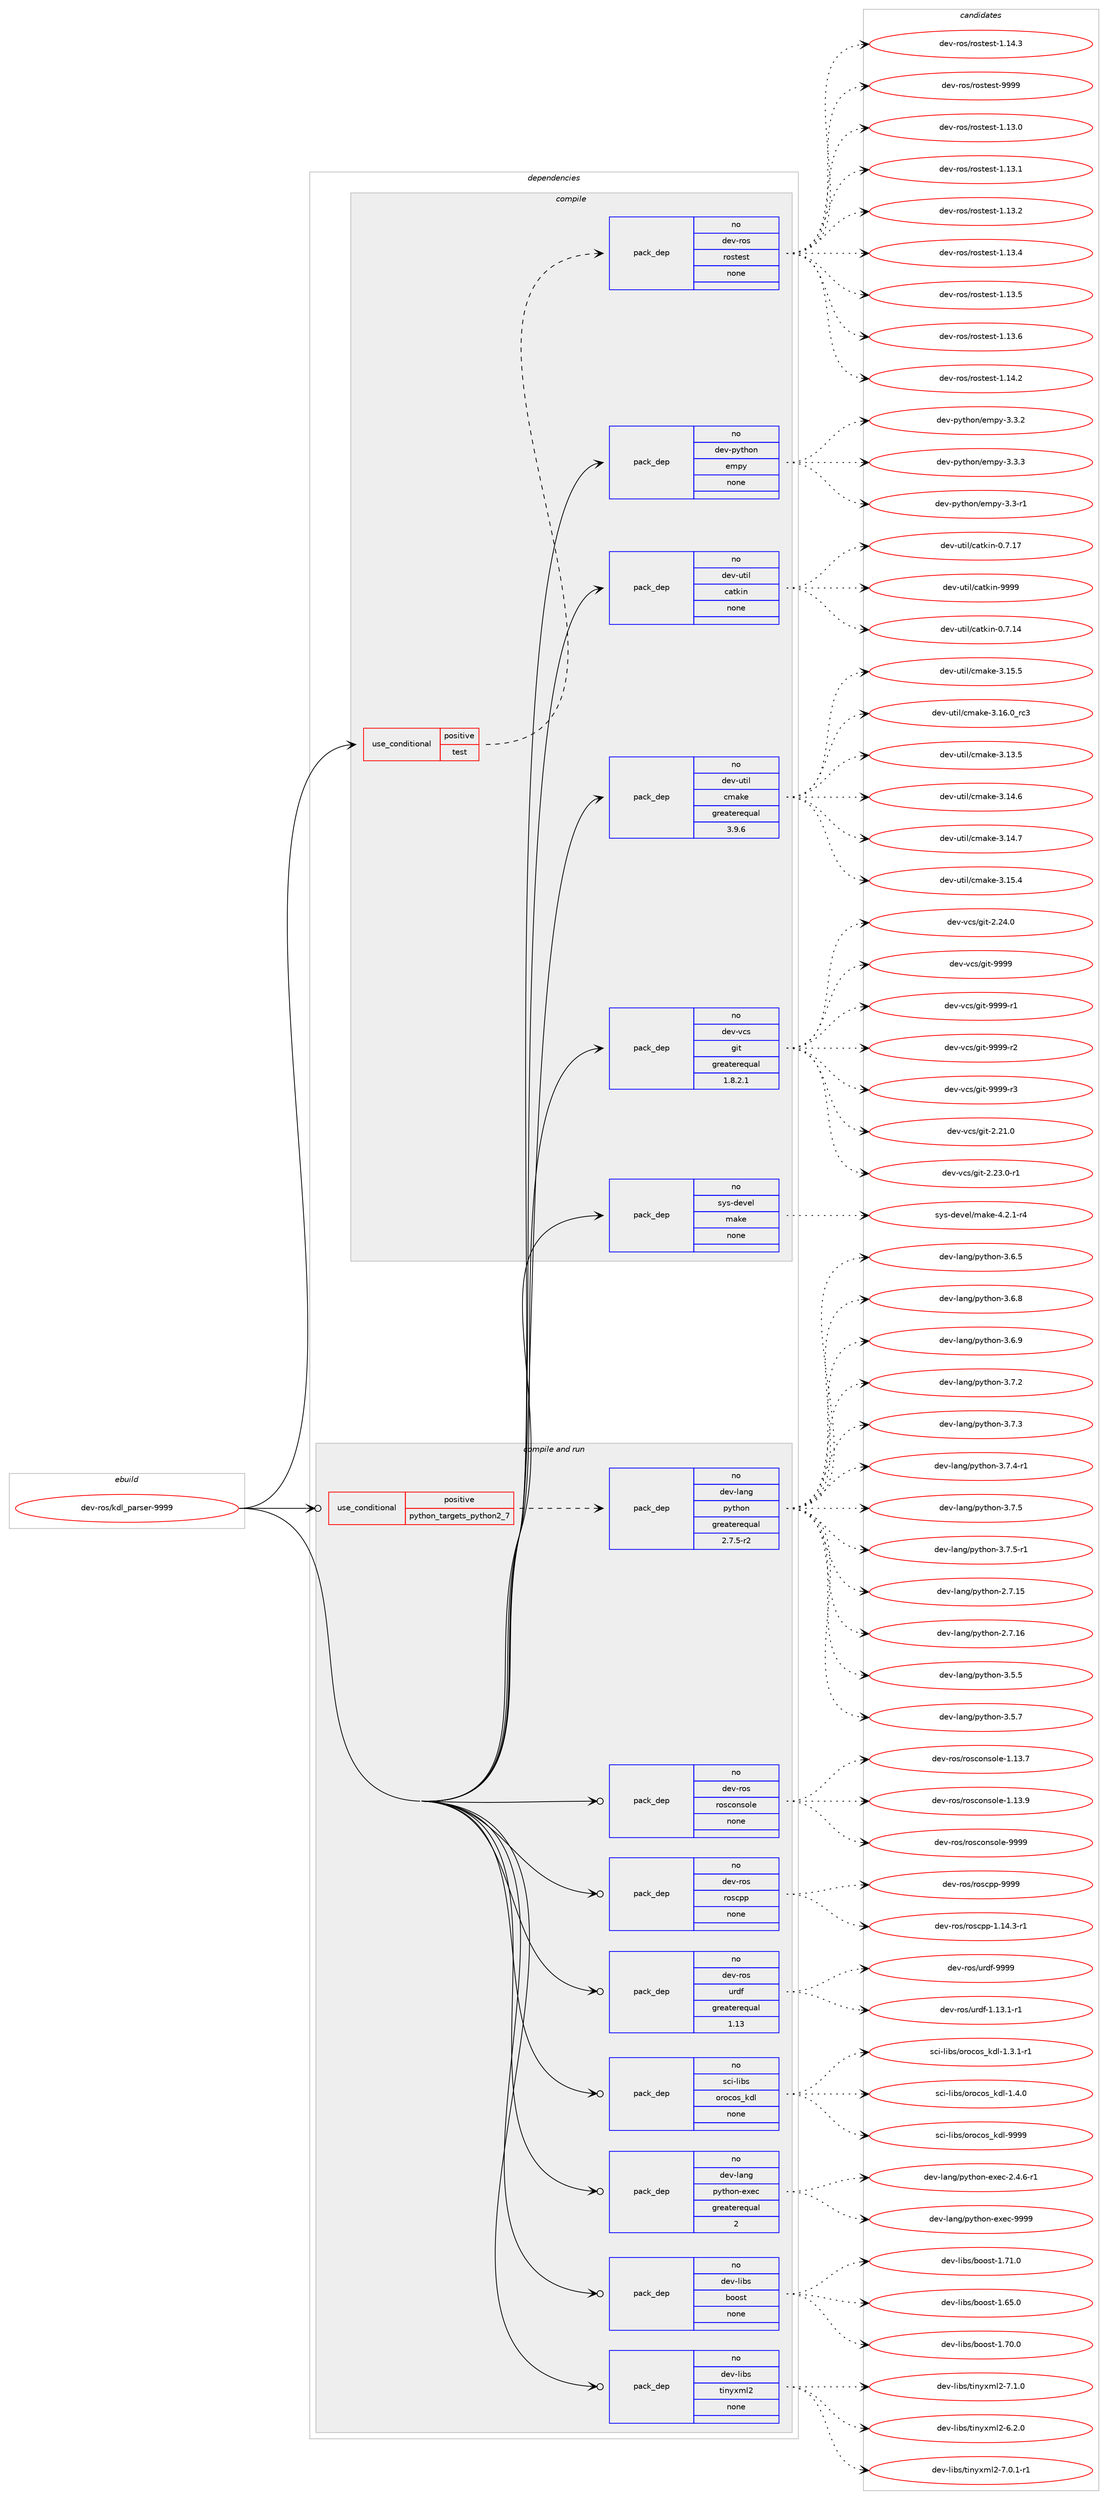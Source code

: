 digraph prolog {

# *************
# Graph options
# *************

newrank=true;
concentrate=true;
compound=true;
graph [rankdir=LR,fontname=Helvetica,fontsize=10,ranksep=1.5];#, ranksep=2.5, nodesep=0.2];
edge  [arrowhead=vee];
node  [fontname=Helvetica,fontsize=10];

# **********
# The ebuild
# **********

subgraph cluster_leftcol {
color=gray;
rank=same;
label=<<i>ebuild</i>>;
id [label="dev-ros/kdl_parser-9999", color=red, width=4, href="../dev-ros/kdl_parser-9999.svg"];
}

# ****************
# The dependencies
# ****************

subgraph cluster_midcol {
color=gray;
label=<<i>dependencies</i>>;
subgraph cluster_compile {
fillcolor="#eeeeee";
style=filled;
label=<<i>compile</i>>;
subgraph cond153648 {
dependency655115 [label=<<TABLE BORDER="0" CELLBORDER="1" CELLSPACING="0" CELLPADDING="4"><TR><TD ROWSPAN="3" CELLPADDING="10">use_conditional</TD></TR><TR><TD>positive</TD></TR><TR><TD>test</TD></TR></TABLE>>, shape=none, color=red];
subgraph pack489561 {
dependency655116 [label=<<TABLE BORDER="0" CELLBORDER="1" CELLSPACING="0" CELLPADDING="4" WIDTH="220"><TR><TD ROWSPAN="6" CELLPADDING="30">pack_dep</TD></TR><TR><TD WIDTH="110">no</TD></TR><TR><TD>dev-ros</TD></TR><TR><TD>rostest</TD></TR><TR><TD>none</TD></TR><TR><TD></TD></TR></TABLE>>, shape=none, color=blue];
}
dependency655115:e -> dependency655116:w [weight=20,style="dashed",arrowhead="vee"];
}
id:e -> dependency655115:w [weight=20,style="solid",arrowhead="vee"];
subgraph pack489562 {
dependency655117 [label=<<TABLE BORDER="0" CELLBORDER="1" CELLSPACING="0" CELLPADDING="4" WIDTH="220"><TR><TD ROWSPAN="6" CELLPADDING="30">pack_dep</TD></TR><TR><TD WIDTH="110">no</TD></TR><TR><TD>dev-python</TD></TR><TR><TD>empy</TD></TR><TR><TD>none</TD></TR><TR><TD></TD></TR></TABLE>>, shape=none, color=blue];
}
id:e -> dependency655117:w [weight=20,style="solid",arrowhead="vee"];
subgraph pack489563 {
dependency655118 [label=<<TABLE BORDER="0" CELLBORDER="1" CELLSPACING="0" CELLPADDING="4" WIDTH="220"><TR><TD ROWSPAN="6" CELLPADDING="30">pack_dep</TD></TR><TR><TD WIDTH="110">no</TD></TR><TR><TD>dev-util</TD></TR><TR><TD>catkin</TD></TR><TR><TD>none</TD></TR><TR><TD></TD></TR></TABLE>>, shape=none, color=blue];
}
id:e -> dependency655118:w [weight=20,style="solid",arrowhead="vee"];
subgraph pack489564 {
dependency655119 [label=<<TABLE BORDER="0" CELLBORDER="1" CELLSPACING="0" CELLPADDING="4" WIDTH="220"><TR><TD ROWSPAN="6" CELLPADDING="30">pack_dep</TD></TR><TR><TD WIDTH="110">no</TD></TR><TR><TD>dev-util</TD></TR><TR><TD>cmake</TD></TR><TR><TD>greaterequal</TD></TR><TR><TD>3.9.6</TD></TR></TABLE>>, shape=none, color=blue];
}
id:e -> dependency655119:w [weight=20,style="solid",arrowhead="vee"];
subgraph pack489565 {
dependency655120 [label=<<TABLE BORDER="0" CELLBORDER="1" CELLSPACING="0" CELLPADDING="4" WIDTH="220"><TR><TD ROWSPAN="6" CELLPADDING="30">pack_dep</TD></TR><TR><TD WIDTH="110">no</TD></TR><TR><TD>dev-vcs</TD></TR><TR><TD>git</TD></TR><TR><TD>greaterequal</TD></TR><TR><TD>1.8.2.1</TD></TR></TABLE>>, shape=none, color=blue];
}
id:e -> dependency655120:w [weight=20,style="solid",arrowhead="vee"];
subgraph pack489566 {
dependency655121 [label=<<TABLE BORDER="0" CELLBORDER="1" CELLSPACING="0" CELLPADDING="4" WIDTH="220"><TR><TD ROWSPAN="6" CELLPADDING="30">pack_dep</TD></TR><TR><TD WIDTH="110">no</TD></TR><TR><TD>sys-devel</TD></TR><TR><TD>make</TD></TR><TR><TD>none</TD></TR><TR><TD></TD></TR></TABLE>>, shape=none, color=blue];
}
id:e -> dependency655121:w [weight=20,style="solid",arrowhead="vee"];
}
subgraph cluster_compileandrun {
fillcolor="#eeeeee";
style=filled;
label=<<i>compile and run</i>>;
subgraph cond153649 {
dependency655122 [label=<<TABLE BORDER="0" CELLBORDER="1" CELLSPACING="0" CELLPADDING="4"><TR><TD ROWSPAN="3" CELLPADDING="10">use_conditional</TD></TR><TR><TD>positive</TD></TR><TR><TD>python_targets_python2_7</TD></TR></TABLE>>, shape=none, color=red];
subgraph pack489567 {
dependency655123 [label=<<TABLE BORDER="0" CELLBORDER="1" CELLSPACING="0" CELLPADDING="4" WIDTH="220"><TR><TD ROWSPAN="6" CELLPADDING="30">pack_dep</TD></TR><TR><TD WIDTH="110">no</TD></TR><TR><TD>dev-lang</TD></TR><TR><TD>python</TD></TR><TR><TD>greaterequal</TD></TR><TR><TD>2.7.5-r2</TD></TR></TABLE>>, shape=none, color=blue];
}
dependency655122:e -> dependency655123:w [weight=20,style="dashed",arrowhead="vee"];
}
id:e -> dependency655122:w [weight=20,style="solid",arrowhead="odotvee"];
subgraph pack489568 {
dependency655124 [label=<<TABLE BORDER="0" CELLBORDER="1" CELLSPACING="0" CELLPADDING="4" WIDTH="220"><TR><TD ROWSPAN="6" CELLPADDING="30">pack_dep</TD></TR><TR><TD WIDTH="110">no</TD></TR><TR><TD>dev-lang</TD></TR><TR><TD>python-exec</TD></TR><TR><TD>greaterequal</TD></TR><TR><TD>2</TD></TR></TABLE>>, shape=none, color=blue];
}
id:e -> dependency655124:w [weight=20,style="solid",arrowhead="odotvee"];
subgraph pack489569 {
dependency655125 [label=<<TABLE BORDER="0" CELLBORDER="1" CELLSPACING="0" CELLPADDING="4" WIDTH="220"><TR><TD ROWSPAN="6" CELLPADDING="30">pack_dep</TD></TR><TR><TD WIDTH="110">no</TD></TR><TR><TD>dev-libs</TD></TR><TR><TD>boost</TD></TR><TR><TD>none</TD></TR><TR><TD></TD></TR></TABLE>>, shape=none, color=blue];
}
id:e -> dependency655125:w [weight=20,style="solid",arrowhead="odotvee"];
subgraph pack489570 {
dependency655126 [label=<<TABLE BORDER="0" CELLBORDER="1" CELLSPACING="0" CELLPADDING="4" WIDTH="220"><TR><TD ROWSPAN="6" CELLPADDING="30">pack_dep</TD></TR><TR><TD WIDTH="110">no</TD></TR><TR><TD>dev-libs</TD></TR><TR><TD>tinyxml2</TD></TR><TR><TD>none</TD></TR><TR><TD></TD></TR></TABLE>>, shape=none, color=blue];
}
id:e -> dependency655126:w [weight=20,style="solid",arrowhead="odotvee"];
subgraph pack489571 {
dependency655127 [label=<<TABLE BORDER="0" CELLBORDER="1" CELLSPACING="0" CELLPADDING="4" WIDTH="220"><TR><TD ROWSPAN="6" CELLPADDING="30">pack_dep</TD></TR><TR><TD WIDTH="110">no</TD></TR><TR><TD>dev-ros</TD></TR><TR><TD>rosconsole</TD></TR><TR><TD>none</TD></TR><TR><TD></TD></TR></TABLE>>, shape=none, color=blue];
}
id:e -> dependency655127:w [weight=20,style="solid",arrowhead="odotvee"];
subgraph pack489572 {
dependency655128 [label=<<TABLE BORDER="0" CELLBORDER="1" CELLSPACING="0" CELLPADDING="4" WIDTH="220"><TR><TD ROWSPAN="6" CELLPADDING="30">pack_dep</TD></TR><TR><TD WIDTH="110">no</TD></TR><TR><TD>dev-ros</TD></TR><TR><TD>roscpp</TD></TR><TR><TD>none</TD></TR><TR><TD></TD></TR></TABLE>>, shape=none, color=blue];
}
id:e -> dependency655128:w [weight=20,style="solid",arrowhead="odotvee"];
subgraph pack489573 {
dependency655129 [label=<<TABLE BORDER="0" CELLBORDER="1" CELLSPACING="0" CELLPADDING="4" WIDTH="220"><TR><TD ROWSPAN="6" CELLPADDING="30">pack_dep</TD></TR><TR><TD WIDTH="110">no</TD></TR><TR><TD>dev-ros</TD></TR><TR><TD>urdf</TD></TR><TR><TD>greaterequal</TD></TR><TR><TD>1.13</TD></TR></TABLE>>, shape=none, color=blue];
}
id:e -> dependency655129:w [weight=20,style="solid",arrowhead="odotvee"];
subgraph pack489574 {
dependency655130 [label=<<TABLE BORDER="0" CELLBORDER="1" CELLSPACING="0" CELLPADDING="4" WIDTH="220"><TR><TD ROWSPAN="6" CELLPADDING="30">pack_dep</TD></TR><TR><TD WIDTH="110">no</TD></TR><TR><TD>sci-libs</TD></TR><TR><TD>orocos_kdl</TD></TR><TR><TD>none</TD></TR><TR><TD></TD></TR></TABLE>>, shape=none, color=blue];
}
id:e -> dependency655130:w [weight=20,style="solid",arrowhead="odotvee"];
}
subgraph cluster_run {
fillcolor="#eeeeee";
style=filled;
label=<<i>run</i>>;
}
}

# **************
# The candidates
# **************

subgraph cluster_choices {
rank=same;
color=gray;
label=<<i>candidates</i>>;

subgraph choice489561 {
color=black;
nodesep=1;
choice100101118451141111154711411111511610111511645494649514648 [label="dev-ros/rostest-1.13.0", color=red, width=4,href="../dev-ros/rostest-1.13.0.svg"];
choice100101118451141111154711411111511610111511645494649514649 [label="dev-ros/rostest-1.13.1", color=red, width=4,href="../dev-ros/rostest-1.13.1.svg"];
choice100101118451141111154711411111511610111511645494649514650 [label="dev-ros/rostest-1.13.2", color=red, width=4,href="../dev-ros/rostest-1.13.2.svg"];
choice100101118451141111154711411111511610111511645494649514652 [label="dev-ros/rostest-1.13.4", color=red, width=4,href="../dev-ros/rostest-1.13.4.svg"];
choice100101118451141111154711411111511610111511645494649514653 [label="dev-ros/rostest-1.13.5", color=red, width=4,href="../dev-ros/rostest-1.13.5.svg"];
choice100101118451141111154711411111511610111511645494649514654 [label="dev-ros/rostest-1.13.6", color=red, width=4,href="../dev-ros/rostest-1.13.6.svg"];
choice100101118451141111154711411111511610111511645494649524650 [label="dev-ros/rostest-1.14.2", color=red, width=4,href="../dev-ros/rostest-1.14.2.svg"];
choice100101118451141111154711411111511610111511645494649524651 [label="dev-ros/rostest-1.14.3", color=red, width=4,href="../dev-ros/rostest-1.14.3.svg"];
choice10010111845114111115471141111151161011151164557575757 [label="dev-ros/rostest-9999", color=red, width=4,href="../dev-ros/rostest-9999.svg"];
dependency655116:e -> choice100101118451141111154711411111511610111511645494649514648:w [style=dotted,weight="100"];
dependency655116:e -> choice100101118451141111154711411111511610111511645494649514649:w [style=dotted,weight="100"];
dependency655116:e -> choice100101118451141111154711411111511610111511645494649514650:w [style=dotted,weight="100"];
dependency655116:e -> choice100101118451141111154711411111511610111511645494649514652:w [style=dotted,weight="100"];
dependency655116:e -> choice100101118451141111154711411111511610111511645494649514653:w [style=dotted,weight="100"];
dependency655116:e -> choice100101118451141111154711411111511610111511645494649514654:w [style=dotted,weight="100"];
dependency655116:e -> choice100101118451141111154711411111511610111511645494649524650:w [style=dotted,weight="100"];
dependency655116:e -> choice100101118451141111154711411111511610111511645494649524651:w [style=dotted,weight="100"];
dependency655116:e -> choice10010111845114111115471141111151161011151164557575757:w [style=dotted,weight="100"];
}
subgraph choice489562 {
color=black;
nodesep=1;
choice1001011184511212111610411111047101109112121455146514511449 [label="dev-python/empy-3.3-r1", color=red, width=4,href="../dev-python/empy-3.3-r1.svg"];
choice1001011184511212111610411111047101109112121455146514650 [label="dev-python/empy-3.3.2", color=red, width=4,href="../dev-python/empy-3.3.2.svg"];
choice1001011184511212111610411111047101109112121455146514651 [label="dev-python/empy-3.3.3", color=red, width=4,href="../dev-python/empy-3.3.3.svg"];
dependency655117:e -> choice1001011184511212111610411111047101109112121455146514511449:w [style=dotted,weight="100"];
dependency655117:e -> choice1001011184511212111610411111047101109112121455146514650:w [style=dotted,weight="100"];
dependency655117:e -> choice1001011184511212111610411111047101109112121455146514651:w [style=dotted,weight="100"];
}
subgraph choice489563 {
color=black;
nodesep=1;
choice1001011184511711610510847999711610710511045484655464952 [label="dev-util/catkin-0.7.14", color=red, width=4,href="../dev-util/catkin-0.7.14.svg"];
choice1001011184511711610510847999711610710511045484655464955 [label="dev-util/catkin-0.7.17", color=red, width=4,href="../dev-util/catkin-0.7.17.svg"];
choice100101118451171161051084799971161071051104557575757 [label="dev-util/catkin-9999", color=red, width=4,href="../dev-util/catkin-9999.svg"];
dependency655118:e -> choice1001011184511711610510847999711610710511045484655464952:w [style=dotted,weight="100"];
dependency655118:e -> choice1001011184511711610510847999711610710511045484655464955:w [style=dotted,weight="100"];
dependency655118:e -> choice100101118451171161051084799971161071051104557575757:w [style=dotted,weight="100"];
}
subgraph choice489564 {
color=black;
nodesep=1;
choice1001011184511711610510847991099710710145514649514653 [label="dev-util/cmake-3.13.5", color=red, width=4,href="../dev-util/cmake-3.13.5.svg"];
choice1001011184511711610510847991099710710145514649524654 [label="dev-util/cmake-3.14.6", color=red, width=4,href="../dev-util/cmake-3.14.6.svg"];
choice1001011184511711610510847991099710710145514649524655 [label="dev-util/cmake-3.14.7", color=red, width=4,href="../dev-util/cmake-3.14.7.svg"];
choice1001011184511711610510847991099710710145514649534652 [label="dev-util/cmake-3.15.4", color=red, width=4,href="../dev-util/cmake-3.15.4.svg"];
choice1001011184511711610510847991099710710145514649534653 [label="dev-util/cmake-3.15.5", color=red, width=4,href="../dev-util/cmake-3.15.5.svg"];
choice1001011184511711610510847991099710710145514649544648951149951 [label="dev-util/cmake-3.16.0_rc3", color=red, width=4,href="../dev-util/cmake-3.16.0_rc3.svg"];
dependency655119:e -> choice1001011184511711610510847991099710710145514649514653:w [style=dotted,weight="100"];
dependency655119:e -> choice1001011184511711610510847991099710710145514649524654:w [style=dotted,weight="100"];
dependency655119:e -> choice1001011184511711610510847991099710710145514649524655:w [style=dotted,weight="100"];
dependency655119:e -> choice1001011184511711610510847991099710710145514649534652:w [style=dotted,weight="100"];
dependency655119:e -> choice1001011184511711610510847991099710710145514649534653:w [style=dotted,weight="100"];
dependency655119:e -> choice1001011184511711610510847991099710710145514649544648951149951:w [style=dotted,weight="100"];
}
subgraph choice489565 {
color=black;
nodesep=1;
choice10010111845118991154710310511645504650494648 [label="dev-vcs/git-2.21.0", color=red, width=4,href="../dev-vcs/git-2.21.0.svg"];
choice100101118451189911547103105116455046505146484511449 [label="dev-vcs/git-2.23.0-r1", color=red, width=4,href="../dev-vcs/git-2.23.0-r1.svg"];
choice10010111845118991154710310511645504650524648 [label="dev-vcs/git-2.24.0", color=red, width=4,href="../dev-vcs/git-2.24.0.svg"];
choice1001011184511899115471031051164557575757 [label="dev-vcs/git-9999", color=red, width=4,href="../dev-vcs/git-9999.svg"];
choice10010111845118991154710310511645575757574511449 [label="dev-vcs/git-9999-r1", color=red, width=4,href="../dev-vcs/git-9999-r1.svg"];
choice10010111845118991154710310511645575757574511450 [label="dev-vcs/git-9999-r2", color=red, width=4,href="../dev-vcs/git-9999-r2.svg"];
choice10010111845118991154710310511645575757574511451 [label="dev-vcs/git-9999-r3", color=red, width=4,href="../dev-vcs/git-9999-r3.svg"];
dependency655120:e -> choice10010111845118991154710310511645504650494648:w [style=dotted,weight="100"];
dependency655120:e -> choice100101118451189911547103105116455046505146484511449:w [style=dotted,weight="100"];
dependency655120:e -> choice10010111845118991154710310511645504650524648:w [style=dotted,weight="100"];
dependency655120:e -> choice1001011184511899115471031051164557575757:w [style=dotted,weight="100"];
dependency655120:e -> choice10010111845118991154710310511645575757574511449:w [style=dotted,weight="100"];
dependency655120:e -> choice10010111845118991154710310511645575757574511450:w [style=dotted,weight="100"];
dependency655120:e -> choice10010111845118991154710310511645575757574511451:w [style=dotted,weight="100"];
}
subgraph choice489566 {
color=black;
nodesep=1;
choice1151211154510010111810110847109971071014552465046494511452 [label="sys-devel/make-4.2.1-r4", color=red, width=4,href="../sys-devel/make-4.2.1-r4.svg"];
dependency655121:e -> choice1151211154510010111810110847109971071014552465046494511452:w [style=dotted,weight="100"];
}
subgraph choice489567 {
color=black;
nodesep=1;
choice10010111845108971101034711212111610411111045504655464953 [label="dev-lang/python-2.7.15", color=red, width=4,href="../dev-lang/python-2.7.15.svg"];
choice10010111845108971101034711212111610411111045504655464954 [label="dev-lang/python-2.7.16", color=red, width=4,href="../dev-lang/python-2.7.16.svg"];
choice100101118451089711010347112121116104111110455146534653 [label="dev-lang/python-3.5.5", color=red, width=4,href="../dev-lang/python-3.5.5.svg"];
choice100101118451089711010347112121116104111110455146534655 [label="dev-lang/python-3.5.7", color=red, width=4,href="../dev-lang/python-3.5.7.svg"];
choice100101118451089711010347112121116104111110455146544653 [label="dev-lang/python-3.6.5", color=red, width=4,href="../dev-lang/python-3.6.5.svg"];
choice100101118451089711010347112121116104111110455146544656 [label="dev-lang/python-3.6.8", color=red, width=4,href="../dev-lang/python-3.6.8.svg"];
choice100101118451089711010347112121116104111110455146544657 [label="dev-lang/python-3.6.9", color=red, width=4,href="../dev-lang/python-3.6.9.svg"];
choice100101118451089711010347112121116104111110455146554650 [label="dev-lang/python-3.7.2", color=red, width=4,href="../dev-lang/python-3.7.2.svg"];
choice100101118451089711010347112121116104111110455146554651 [label="dev-lang/python-3.7.3", color=red, width=4,href="../dev-lang/python-3.7.3.svg"];
choice1001011184510897110103471121211161041111104551465546524511449 [label="dev-lang/python-3.7.4-r1", color=red, width=4,href="../dev-lang/python-3.7.4-r1.svg"];
choice100101118451089711010347112121116104111110455146554653 [label="dev-lang/python-3.7.5", color=red, width=4,href="../dev-lang/python-3.7.5.svg"];
choice1001011184510897110103471121211161041111104551465546534511449 [label="dev-lang/python-3.7.5-r1", color=red, width=4,href="../dev-lang/python-3.7.5-r1.svg"];
dependency655123:e -> choice10010111845108971101034711212111610411111045504655464953:w [style=dotted,weight="100"];
dependency655123:e -> choice10010111845108971101034711212111610411111045504655464954:w [style=dotted,weight="100"];
dependency655123:e -> choice100101118451089711010347112121116104111110455146534653:w [style=dotted,weight="100"];
dependency655123:e -> choice100101118451089711010347112121116104111110455146534655:w [style=dotted,weight="100"];
dependency655123:e -> choice100101118451089711010347112121116104111110455146544653:w [style=dotted,weight="100"];
dependency655123:e -> choice100101118451089711010347112121116104111110455146544656:w [style=dotted,weight="100"];
dependency655123:e -> choice100101118451089711010347112121116104111110455146544657:w [style=dotted,weight="100"];
dependency655123:e -> choice100101118451089711010347112121116104111110455146554650:w [style=dotted,weight="100"];
dependency655123:e -> choice100101118451089711010347112121116104111110455146554651:w [style=dotted,weight="100"];
dependency655123:e -> choice1001011184510897110103471121211161041111104551465546524511449:w [style=dotted,weight="100"];
dependency655123:e -> choice100101118451089711010347112121116104111110455146554653:w [style=dotted,weight="100"];
dependency655123:e -> choice1001011184510897110103471121211161041111104551465546534511449:w [style=dotted,weight="100"];
}
subgraph choice489568 {
color=black;
nodesep=1;
choice10010111845108971101034711212111610411111045101120101994550465246544511449 [label="dev-lang/python-exec-2.4.6-r1", color=red, width=4,href="../dev-lang/python-exec-2.4.6-r1.svg"];
choice10010111845108971101034711212111610411111045101120101994557575757 [label="dev-lang/python-exec-9999", color=red, width=4,href="../dev-lang/python-exec-9999.svg"];
dependency655124:e -> choice10010111845108971101034711212111610411111045101120101994550465246544511449:w [style=dotted,weight="100"];
dependency655124:e -> choice10010111845108971101034711212111610411111045101120101994557575757:w [style=dotted,weight="100"];
}
subgraph choice489569 {
color=black;
nodesep=1;
choice1001011184510810598115479811111111511645494654534648 [label="dev-libs/boost-1.65.0", color=red, width=4,href="../dev-libs/boost-1.65.0.svg"];
choice1001011184510810598115479811111111511645494655484648 [label="dev-libs/boost-1.70.0", color=red, width=4,href="../dev-libs/boost-1.70.0.svg"];
choice1001011184510810598115479811111111511645494655494648 [label="dev-libs/boost-1.71.0", color=red, width=4,href="../dev-libs/boost-1.71.0.svg"];
dependency655125:e -> choice1001011184510810598115479811111111511645494654534648:w [style=dotted,weight="100"];
dependency655125:e -> choice1001011184510810598115479811111111511645494655484648:w [style=dotted,weight="100"];
dependency655125:e -> choice1001011184510810598115479811111111511645494655494648:w [style=dotted,weight="100"];
}
subgraph choice489570 {
color=black;
nodesep=1;
choice10010111845108105981154711610511012112010910850455446504648 [label="dev-libs/tinyxml2-6.2.0", color=red, width=4,href="../dev-libs/tinyxml2-6.2.0.svg"];
choice100101118451081059811547116105110121120109108504555464846494511449 [label="dev-libs/tinyxml2-7.0.1-r1", color=red, width=4,href="../dev-libs/tinyxml2-7.0.1-r1.svg"];
choice10010111845108105981154711610511012112010910850455546494648 [label="dev-libs/tinyxml2-7.1.0", color=red, width=4,href="../dev-libs/tinyxml2-7.1.0.svg"];
dependency655126:e -> choice10010111845108105981154711610511012112010910850455446504648:w [style=dotted,weight="100"];
dependency655126:e -> choice100101118451081059811547116105110121120109108504555464846494511449:w [style=dotted,weight="100"];
dependency655126:e -> choice10010111845108105981154711610511012112010910850455546494648:w [style=dotted,weight="100"];
}
subgraph choice489571 {
color=black;
nodesep=1;
choice10010111845114111115471141111159911111011511110810145494649514655 [label="dev-ros/rosconsole-1.13.7", color=red, width=4,href="../dev-ros/rosconsole-1.13.7.svg"];
choice10010111845114111115471141111159911111011511110810145494649514657 [label="dev-ros/rosconsole-1.13.9", color=red, width=4,href="../dev-ros/rosconsole-1.13.9.svg"];
choice1001011184511411111547114111115991111101151111081014557575757 [label="dev-ros/rosconsole-9999", color=red, width=4,href="../dev-ros/rosconsole-9999.svg"];
dependency655127:e -> choice10010111845114111115471141111159911111011511110810145494649514655:w [style=dotted,weight="100"];
dependency655127:e -> choice10010111845114111115471141111159911111011511110810145494649514657:w [style=dotted,weight="100"];
dependency655127:e -> choice1001011184511411111547114111115991111101151111081014557575757:w [style=dotted,weight="100"];
}
subgraph choice489572 {
color=black;
nodesep=1;
choice100101118451141111154711411111599112112454946495246514511449 [label="dev-ros/roscpp-1.14.3-r1", color=red, width=4,href="../dev-ros/roscpp-1.14.3-r1.svg"];
choice1001011184511411111547114111115991121124557575757 [label="dev-ros/roscpp-9999", color=red, width=4,href="../dev-ros/roscpp-9999.svg"];
dependency655128:e -> choice100101118451141111154711411111599112112454946495246514511449:w [style=dotted,weight="100"];
dependency655128:e -> choice1001011184511411111547114111115991121124557575757:w [style=dotted,weight="100"];
}
subgraph choice489573 {
color=black;
nodesep=1;
choice1001011184511411111547117114100102454946495146494511449 [label="dev-ros/urdf-1.13.1-r1", color=red, width=4,href="../dev-ros/urdf-1.13.1-r1.svg"];
choice10010111845114111115471171141001024557575757 [label="dev-ros/urdf-9999", color=red, width=4,href="../dev-ros/urdf-9999.svg"];
dependency655129:e -> choice1001011184511411111547117114100102454946495146494511449:w [style=dotted,weight="100"];
dependency655129:e -> choice10010111845114111115471171141001024557575757:w [style=dotted,weight="100"];
}
subgraph choice489574 {
color=black;
nodesep=1;
choice1159910545108105981154711111411199111115951071001084549465146494511449 [label="sci-libs/orocos_kdl-1.3.1-r1", color=red, width=4,href="../sci-libs/orocos_kdl-1.3.1-r1.svg"];
choice115991054510810598115471111141119911111595107100108454946524648 [label="sci-libs/orocos_kdl-1.4.0", color=red, width=4,href="../sci-libs/orocos_kdl-1.4.0.svg"];
choice1159910545108105981154711111411199111115951071001084557575757 [label="sci-libs/orocos_kdl-9999", color=red, width=4,href="../sci-libs/orocos_kdl-9999.svg"];
dependency655130:e -> choice1159910545108105981154711111411199111115951071001084549465146494511449:w [style=dotted,weight="100"];
dependency655130:e -> choice115991054510810598115471111141119911111595107100108454946524648:w [style=dotted,weight="100"];
dependency655130:e -> choice1159910545108105981154711111411199111115951071001084557575757:w [style=dotted,weight="100"];
}
}

}
